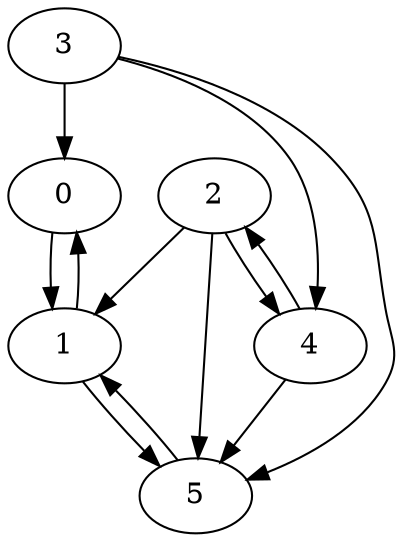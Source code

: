 digraph A {
	0 -> 1 [weight = 1]
	1 -> 0 [weight = 3]
	1 -> 5 [weight = 1]
	2 -> 1 [weight = 2]
	2 -> 4 [weight = 4]
	2 -> 5 [weight = 7]
	3 -> 0 [weight = 9]
	3 -> 4 [weight = 2]
	3 -> 5 [weight = 1]
	4 -> 2 [weight = 2]
	4 -> 5 [weight = 1]
	5 -> 1 [weight = 1]
}